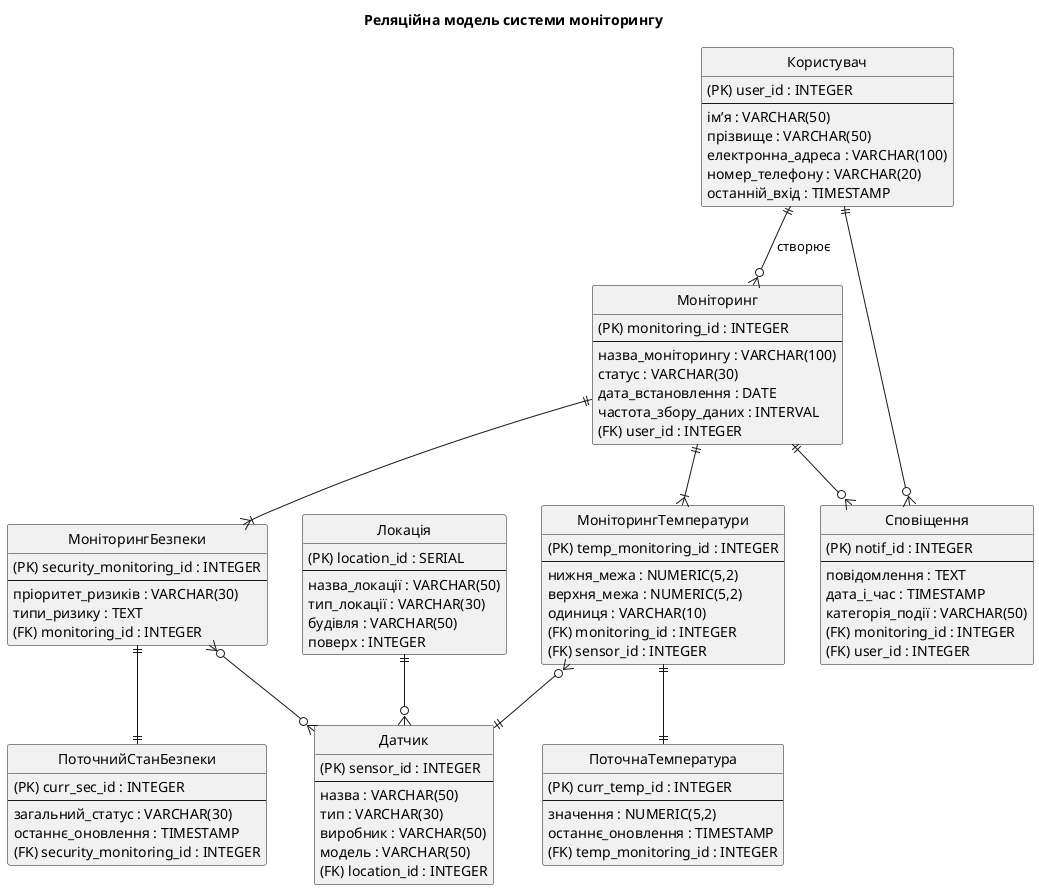 @startuml
title Реляційна модель системи моніторингу

hide circle

entity "Користувач" as user {
  (PK) user_id : INTEGER 
  --
  ім’я : VARCHAR(50)
  прізвище : VARCHAR(50)
  електронна_адреса : VARCHAR(100)
  номер_телефону : VARCHAR(20)
  останній_вхід : TIMESTAMP
}

entity "Моніторинг" as monitoring {
  (PK) monitoring_id : INTEGER
  --
  назва_моніторингу : VARCHAR(100)
  статус : VARCHAR(30)
  дата_встановлення : DATE
  частота_збору_даних : INTERVAL
  (FK) user_id : INTEGER
}

entity "МоніторингТемператури" as tempMon {
  (PK) temp_monitoring_id : INTEGER
  --
  нижня_межа : NUMERIC(5,2)
  верхня_межа : NUMERIC(5,2)
  одиниця : VARCHAR(10)
  (FK) monitoring_id : INTEGER
  (FK) sensor_id : INTEGER
}

entity "МоніторингБезпеки" as secMon {
  (PK) security_monitoring_id : INTEGER
  --
  пріоритет_ризиків : VARCHAR(30)
  типи_ризику : TEXT
  (FK) monitoring_id : INTEGER
}

entity "ПоточнаТемпература" as currTemp {
  (PK) curr_temp_id : INTEGER
  --
  значення : NUMERIC(5,2)
  останнє_оновлення : TIMESTAMP
  (FK) temp_monitoring_id : INTEGER
}

entity "ПоточнийСтанБезпеки" as currSec {
  (PK) curr_sec_id : INTEGER
  --
  загальний_статус : VARCHAR(30)
  останнє_оновлення : TIMESTAMP
  (FK) security_monitoring_id : INTEGER
}

entity "Сповіщення" as notif {
  (PK) notif_id : INTEGER
  --
  повідомлення : TEXT
  дата_і_час : TIMESTAMP
  категорія_події : VARCHAR(50)
  (FK) monitoring_id : INTEGER
  (FK) user_id : INTEGER
}

entity "Датчик" as sensor {
  (PK) sensor_id : INTEGER
  --
  назва : VARCHAR(50)
  тип : VARCHAR(30)
  виробник : VARCHAR(50)
  модель : VARCHAR(50)
  (FK) location_id : INTEGER
}

entity "Локація" as location {
  (PK) location_id : SERIAL
  --
  назва_локації : VARCHAR(50)
  тип_локації : VARCHAR(30)
  будівля : VARCHAR(50)
  поверх : INTEGER
}

' --- Зв’язки ---
user ||--o{ monitoring : створює
monitoring ||--|{ tempMon
monitoring ||--|{ secMon
tempMon ||--|| currTemp
secMon ||--|| currSec
tempMon }o--|| sensor
secMon }o--o{ sensor
location ||--o{ sensor
monitoring ||--o{ notif
user ||--o{ notif

@enduml
